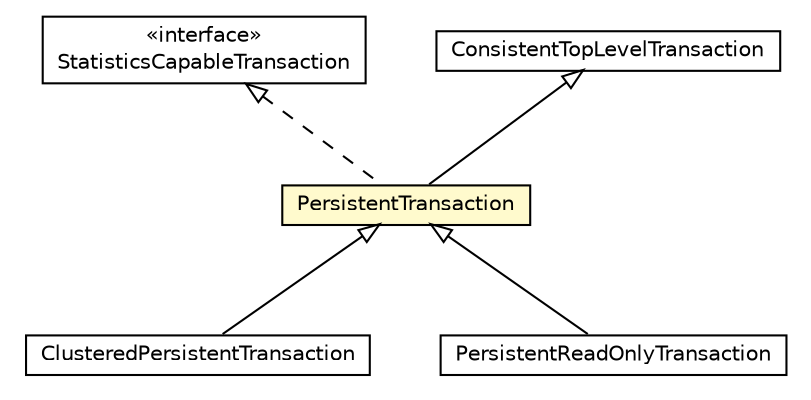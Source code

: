 #!/usr/local/bin/dot
#
# Class diagram 
# Generated by UMLGraph version 5.1 (http://www.umlgraph.org/)
#

digraph G {
	edge [fontname="Helvetica",fontsize=10,labelfontname="Helvetica",labelfontsize=10];
	node [fontname="Helvetica",fontsize=10,shape=plaintext];
	nodesep=0.25;
	ranksep=0.5;
	// pt.ist.fenixframework.backend.jvstm.pstm.ClusteredPersistentTransaction
	c104097 [label=<<table title="pt.ist.fenixframework.backend.jvstm.pstm.ClusteredPersistentTransaction" border="0" cellborder="1" cellspacing="0" cellpadding="2" port="p" href="./ClusteredPersistentTransaction.html">
		<tr><td><table border="0" cellspacing="0" cellpadding="1">
<tr><td align="center" balign="center"> ClusteredPersistentTransaction </td></tr>
		</table></td></tr>
		</table>>, fontname="Helvetica", fontcolor="black", fontsize=10.0];
	// pt.ist.fenixframework.backend.jvstm.pstm.StatisticsCapableTransaction
	c104110 [label=<<table title="pt.ist.fenixframework.backend.jvstm.pstm.StatisticsCapableTransaction" border="0" cellborder="1" cellspacing="0" cellpadding="2" port="p" href="./StatisticsCapableTransaction.html">
		<tr><td><table border="0" cellspacing="0" cellpadding="1">
<tr><td align="center" balign="center"> &#171;interface&#187; </td></tr>
<tr><td align="center" balign="center"> StatisticsCapableTransaction </td></tr>
		</table></td></tr>
		</table>>, fontname="Helvetica", fontcolor="black", fontsize=10.0];
	// pt.ist.fenixframework.backend.jvstm.pstm.PersistentTransaction
	c104112 [label=<<table title="pt.ist.fenixframework.backend.jvstm.pstm.PersistentTransaction" border="0" cellborder="1" cellspacing="0" cellpadding="2" port="p" bgcolor="lemonChiffon" href="./PersistentTransaction.html">
		<tr><td><table border="0" cellspacing="0" cellpadding="1">
<tr><td align="center" balign="center"> PersistentTransaction </td></tr>
		</table></td></tr>
		</table>>, fontname="Helvetica", fontcolor="black", fontsize=10.0];
	// pt.ist.fenixframework.backend.jvstm.pstm.PersistentReadOnlyTransaction
	c104113 [label=<<table title="pt.ist.fenixframework.backend.jvstm.pstm.PersistentReadOnlyTransaction" border="0" cellborder="1" cellspacing="0" cellpadding="2" port="p" href="./PersistentReadOnlyTransaction.html">
		<tr><td><table border="0" cellspacing="0" cellpadding="1">
<tr><td align="center" balign="center"> PersistentReadOnlyTransaction </td></tr>
		</table></td></tr>
		</table>>, fontname="Helvetica", fontcolor="black", fontsize=10.0];
	//pt.ist.fenixframework.backend.jvstm.pstm.ClusteredPersistentTransaction extends pt.ist.fenixframework.backend.jvstm.pstm.PersistentTransaction
	c104112:p -> c104097:p [dir=back,arrowtail=empty];
	//pt.ist.fenixframework.backend.jvstm.pstm.PersistentTransaction extends jvstm.cps.ConsistentTopLevelTransaction
	c104236:p -> c104112:p [dir=back,arrowtail=empty];
	//pt.ist.fenixframework.backend.jvstm.pstm.PersistentTransaction implements pt.ist.fenixframework.backend.jvstm.pstm.StatisticsCapableTransaction
	c104110:p -> c104112:p [dir=back,arrowtail=empty,style=dashed];
	//pt.ist.fenixframework.backend.jvstm.pstm.PersistentReadOnlyTransaction extends pt.ist.fenixframework.backend.jvstm.pstm.PersistentTransaction
	c104112:p -> c104113:p [dir=back,arrowtail=empty];
	// jvstm.cps.ConsistentTopLevelTransaction
	c104236 [label=<<table title="jvstm.cps.ConsistentTopLevelTransaction" border="0" cellborder="1" cellspacing="0" cellpadding="2" port="p" href="http://java.sun.com/j2se/1.4.2/docs/api/jvstm/cps/ConsistentTopLevelTransaction.html">
		<tr><td><table border="0" cellspacing="0" cellpadding="1">
<tr><td align="center" balign="center"> ConsistentTopLevelTransaction </td></tr>
		</table></td></tr>
		</table>>, fontname="Helvetica", fontcolor="black", fontsize=10.0];
}

